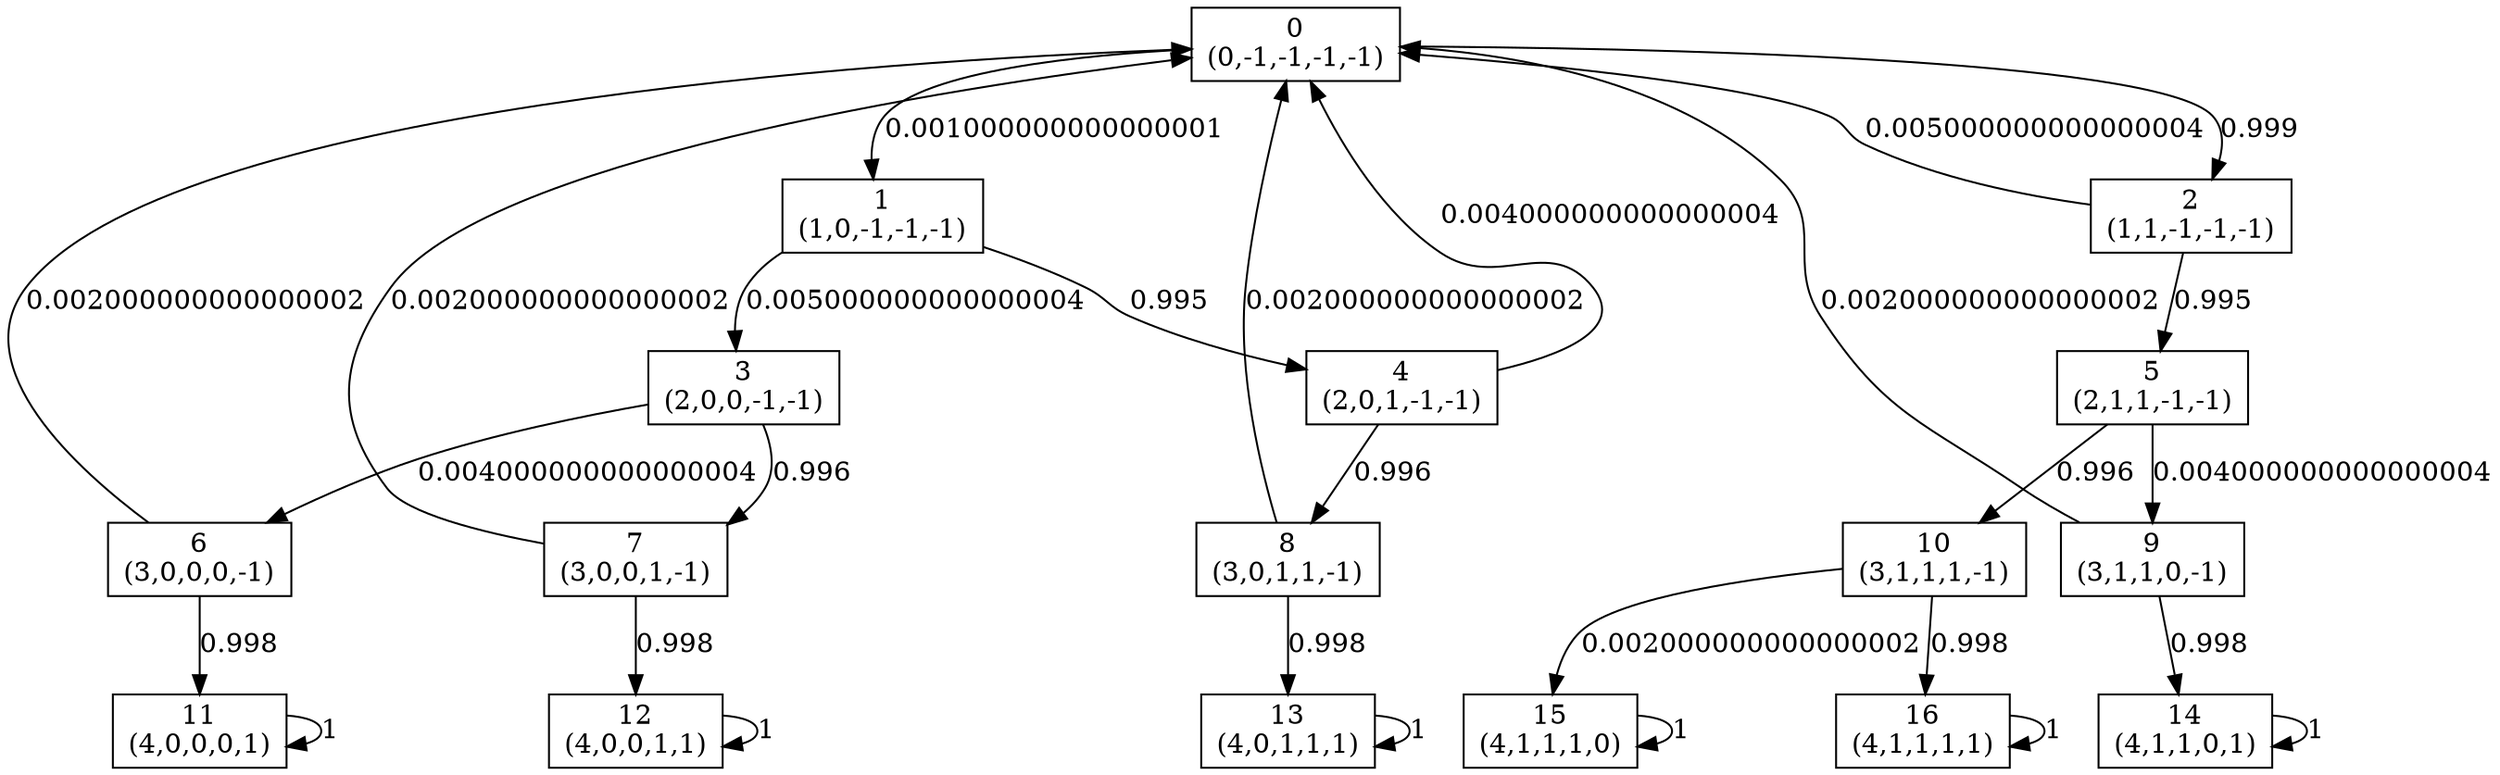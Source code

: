 digraph P {
node [shape=box];
0 -> 1 [ label="0.001000000000000001" ];
0 -> 2 [ label="0.999" ];
1 -> 3 [ label="0.005000000000000004" ];
1 -> 4 [ label="0.995" ];
2 -> 0 [ label="0.005000000000000004" ];
2 -> 5 [ label="0.995" ];
3 -> 6 [ label="0.004000000000000004" ];
3 -> 7 [ label="0.996" ];
4 -> 0 [ label="0.004000000000000004" ];
4 -> 8 [ label="0.996" ];
5 -> 9 [ label="0.004000000000000004" ];
5 -> 10 [ label="0.996" ];
6 -> 0 [ label="0.002000000000000002" ];
6 -> 11 [ label="0.998" ];
7 -> 0 [ label="0.002000000000000002" ];
7 -> 12 [ label="0.998" ];
8 -> 0 [ label="0.002000000000000002" ];
8 -> 13 [ label="0.998" ];
9 -> 0 [ label="0.002000000000000002" ];
9 -> 14 [ label="0.998" ];
10 -> 15 [ label="0.002000000000000002" ];
10 -> 16 [ label="0.998" ];
11 -> 11 [ label="1" ];
12 -> 12 [ label="1" ];
13 -> 13 [ label="1" ];
14 -> 14 [ label="1" ];
15 -> 15 [ label="1" ];
16 -> 16 [ label="1" ];
0 [label="0\n(0,-1,-1,-1,-1)"];
1 [label="1\n(1,0,-1,-1,-1)"];
2 [label="2\n(1,1,-1,-1,-1)"];
3 [label="3\n(2,0,0,-1,-1)"];
4 [label="4\n(2,0,1,-1,-1)"];
5 [label="5\n(2,1,1,-1,-1)"];
6 [label="6\n(3,0,0,0,-1)"];
7 [label="7\n(3,0,0,1,-1)"];
8 [label="8\n(3,0,1,1,-1)"];
9 [label="9\n(3,1,1,0,-1)"];
10 [label="10\n(3,1,1,1,-1)"];
11 [label="11\n(4,0,0,0,1)"];
12 [label="12\n(4,0,0,1,1)"];
13 [label="13\n(4,0,1,1,1)"];
14 [label="14\n(4,1,1,0,1)"];
15 [label="15\n(4,1,1,1,0)"];
16 [label="16\n(4,1,1,1,1)"];
}
